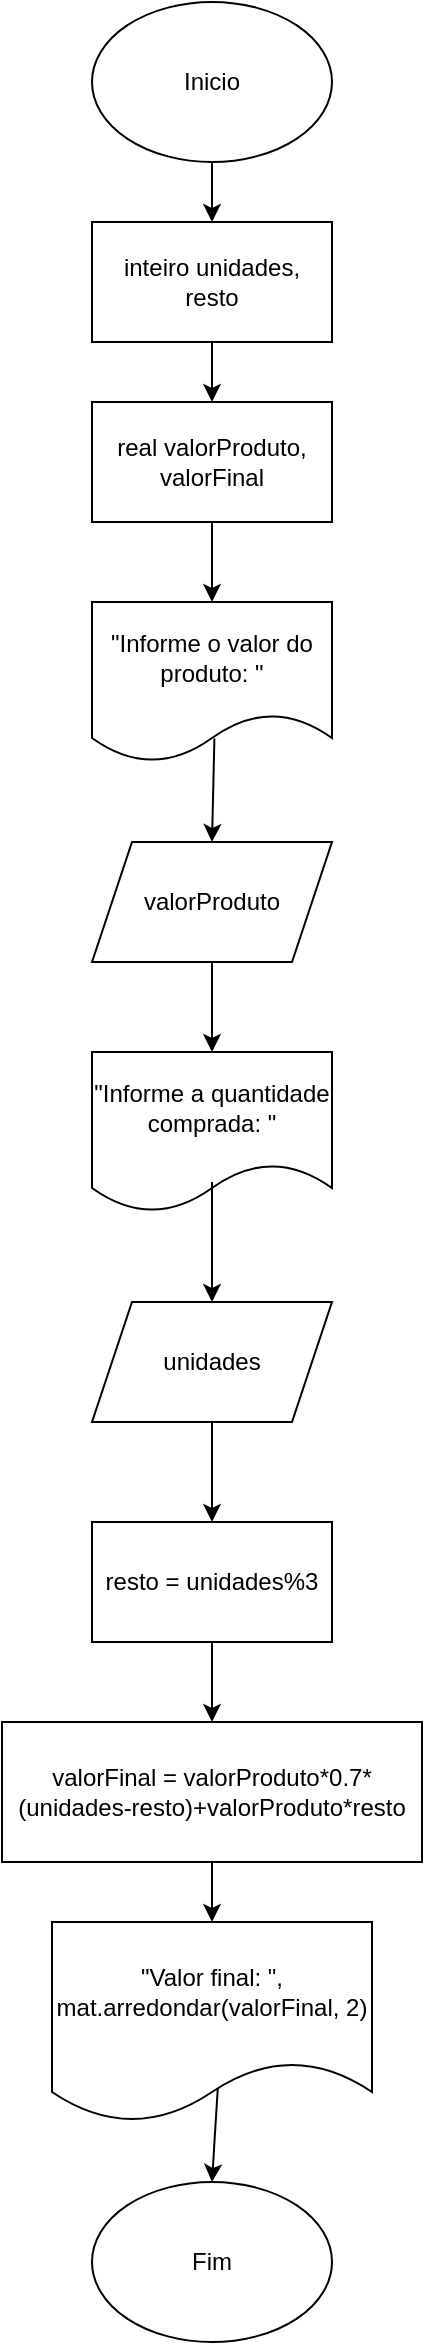 <mxfile version="26.2.3">
  <diagram name="Página-1" id="skfG2_JeAlcw0CzEeHMC">
    <mxGraphModel grid="1" page="1" gridSize="10" guides="1" tooltips="1" connect="1" arrows="1" fold="1" pageScale="1" pageWidth="827" pageHeight="1169" math="0" shadow="0">
      <root>
        <mxCell id="0" />
        <mxCell id="1" parent="0" />
        <mxCell id="cuOB4vPlwEDY6fEeqsV--1" value="Inicio" style="ellipse;whiteSpace=wrap;html=1;" vertex="1" parent="1">
          <mxGeometry x="340" y="20" width="120" height="80" as="geometry" />
        </mxCell>
        <mxCell id="cuOB4vPlwEDY6fEeqsV--2" value="Fim" style="ellipse;whiteSpace=wrap;html=1;" vertex="1" parent="1">
          <mxGeometry x="340" y="1110" width="120" height="80" as="geometry" />
        </mxCell>
        <mxCell id="cuOB4vPlwEDY6fEeqsV--3" value="inteiro unidades, resto" style="rounded=0;whiteSpace=wrap;html=1;" vertex="1" parent="1">
          <mxGeometry x="340" y="130" width="120" height="60" as="geometry" />
        </mxCell>
        <mxCell id="cuOB4vPlwEDY6fEeqsV--4" value="real valorProduto, valorFinal" style="rounded=0;whiteSpace=wrap;html=1;" vertex="1" parent="1">
          <mxGeometry x="340" y="220" width="120" height="60" as="geometry" />
        </mxCell>
        <mxCell id="cuOB4vPlwEDY6fEeqsV--5" value="&quot;Informe o valor do produto: &quot;" style="shape=document;whiteSpace=wrap;html=1;boundedLbl=1;" vertex="1" parent="1">
          <mxGeometry x="340" y="320" width="120" height="80" as="geometry" />
        </mxCell>
        <mxCell id="cuOB4vPlwEDY6fEeqsV--6" value="valorProduto" style="shape=parallelogram;perimeter=parallelogramPerimeter;whiteSpace=wrap;html=1;fixedSize=1;" vertex="1" parent="1">
          <mxGeometry x="340" y="440" width="120" height="60" as="geometry" />
        </mxCell>
        <mxCell id="cuOB4vPlwEDY6fEeqsV--7" value="&quot;Informe a quantidade comprada: &quot;" style="shape=document;whiteSpace=wrap;html=1;boundedLbl=1;" vertex="1" parent="1">
          <mxGeometry x="340" y="545" width="120" height="80" as="geometry" />
        </mxCell>
        <mxCell id="cuOB4vPlwEDY6fEeqsV--8" value="unidades" style="shape=parallelogram;perimeter=parallelogramPerimeter;whiteSpace=wrap;html=1;fixedSize=1;" vertex="1" parent="1">
          <mxGeometry x="340" y="670" width="120" height="60" as="geometry" />
        </mxCell>
        <mxCell id="cuOB4vPlwEDY6fEeqsV--9" value="resto = unidades%3" style="rounded=0;whiteSpace=wrap;html=1;" vertex="1" parent="1">
          <mxGeometry x="340" y="780" width="120" height="60" as="geometry" />
        </mxCell>
        <mxCell id="cuOB4vPlwEDY6fEeqsV--10" value="valorFinal = valorProduto*0.7*(unidades-resto)+valorProduto*resto" style="rounded=0;whiteSpace=wrap;html=1;" vertex="1" parent="1">
          <mxGeometry x="295" y="880" width="210" height="70" as="geometry" />
        </mxCell>
        <mxCell id="cuOB4vPlwEDY6fEeqsV--11" value="&quot;Valor final: &quot;, mat.arredondar(valorFinal, 2)" style="shape=document;whiteSpace=wrap;html=1;boundedLbl=1;" vertex="1" parent="1">
          <mxGeometry x="320" y="980" width="160" height="100" as="geometry" />
        </mxCell>
        <mxCell id="cuOB4vPlwEDY6fEeqsV--12" value="" style="endArrow=classic;html=1;rounded=0;exitX=0.5;exitY=1;exitDx=0;exitDy=0;entryX=0.5;entryY=0;entryDx=0;entryDy=0;" edge="1" parent="1" source="cuOB4vPlwEDY6fEeqsV--1" target="cuOB4vPlwEDY6fEeqsV--3">
          <mxGeometry width="50" height="50" relative="1" as="geometry">
            <mxPoint x="390" y="330" as="sourcePoint" />
            <mxPoint x="440" y="280" as="targetPoint" />
          </mxGeometry>
        </mxCell>
        <mxCell id="cuOB4vPlwEDY6fEeqsV--13" value="" style="endArrow=classic;html=1;rounded=0;exitX=0.5;exitY=1;exitDx=0;exitDy=0;" edge="1" parent="1" source="cuOB4vPlwEDY6fEeqsV--3" target="cuOB4vPlwEDY6fEeqsV--4">
          <mxGeometry width="50" height="50" relative="1" as="geometry">
            <mxPoint x="390" y="330" as="sourcePoint" />
            <mxPoint x="440" y="280" as="targetPoint" />
          </mxGeometry>
        </mxCell>
        <mxCell id="cuOB4vPlwEDY6fEeqsV--14" value="" style="endArrow=classic;html=1;rounded=0;exitX=0.5;exitY=1;exitDx=0;exitDy=0;entryX=0.5;entryY=0;entryDx=0;entryDy=0;" edge="1" parent="1" source="cuOB4vPlwEDY6fEeqsV--4" target="cuOB4vPlwEDY6fEeqsV--5">
          <mxGeometry width="50" height="50" relative="1" as="geometry">
            <mxPoint x="390" y="330" as="sourcePoint" />
            <mxPoint x="440" y="280" as="targetPoint" />
          </mxGeometry>
        </mxCell>
        <mxCell id="cuOB4vPlwEDY6fEeqsV--15" value="" style="endArrow=classic;html=1;rounded=0;entryX=0.5;entryY=0;entryDx=0;entryDy=0;exitX=0.51;exitY=0.853;exitDx=0;exitDy=0;exitPerimeter=0;" edge="1" parent="1" source="cuOB4vPlwEDY6fEeqsV--5" target="cuOB4vPlwEDY6fEeqsV--6">
          <mxGeometry width="50" height="50" relative="1" as="geometry">
            <mxPoint x="403" y="380" as="sourcePoint" />
            <mxPoint x="440" y="280" as="targetPoint" />
          </mxGeometry>
        </mxCell>
        <mxCell id="cuOB4vPlwEDY6fEeqsV--16" value="" style="endArrow=classic;html=1;rounded=0;exitX=0.5;exitY=1;exitDx=0;exitDy=0;entryX=0.5;entryY=0;entryDx=0;entryDy=0;" edge="1" parent="1" source="cuOB4vPlwEDY6fEeqsV--6" target="cuOB4vPlwEDY6fEeqsV--7">
          <mxGeometry width="50" height="50" relative="1" as="geometry">
            <mxPoint x="390" y="530" as="sourcePoint" />
            <mxPoint x="440" y="480" as="targetPoint" />
          </mxGeometry>
        </mxCell>
        <mxCell id="cuOB4vPlwEDY6fEeqsV--17" value="" style="endArrow=classic;html=1;rounded=0;entryX=0.5;entryY=0;entryDx=0;entryDy=0;" edge="1" parent="1" target="cuOB4vPlwEDY6fEeqsV--8">
          <mxGeometry width="50" height="50" relative="1" as="geometry">
            <mxPoint x="400" y="610" as="sourcePoint" />
            <mxPoint x="440" y="680" as="targetPoint" />
          </mxGeometry>
        </mxCell>
        <mxCell id="cuOB4vPlwEDY6fEeqsV--18" value="" style="endArrow=classic;html=1;rounded=0;entryX=0.5;entryY=0;entryDx=0;entryDy=0;exitX=0.5;exitY=1;exitDx=0;exitDy=0;" edge="1" parent="1" source="cuOB4vPlwEDY6fEeqsV--8" target="cuOB4vPlwEDY6fEeqsV--9">
          <mxGeometry width="50" height="50" relative="1" as="geometry">
            <mxPoint x="390" y="730" as="sourcePoint" />
            <mxPoint x="440" y="680" as="targetPoint" />
          </mxGeometry>
        </mxCell>
        <mxCell id="cuOB4vPlwEDY6fEeqsV--19" value="" style="endArrow=classic;html=1;rounded=0;exitX=0.5;exitY=1;exitDx=0;exitDy=0;entryX=0.5;entryY=0;entryDx=0;entryDy=0;" edge="1" parent="1" source="cuOB4vPlwEDY6fEeqsV--9" target="cuOB4vPlwEDY6fEeqsV--10">
          <mxGeometry width="50" height="50" relative="1" as="geometry">
            <mxPoint x="390" y="730" as="sourcePoint" />
            <mxPoint x="440" y="680" as="targetPoint" />
          </mxGeometry>
        </mxCell>
        <mxCell id="cuOB4vPlwEDY6fEeqsV--20" value="" style="endArrow=classic;html=1;rounded=0;exitX=0.5;exitY=1;exitDx=0;exitDy=0;entryX=0.5;entryY=0;entryDx=0;entryDy=0;" edge="1" parent="1" source="cuOB4vPlwEDY6fEeqsV--10" target="cuOB4vPlwEDY6fEeqsV--11">
          <mxGeometry width="50" height="50" relative="1" as="geometry">
            <mxPoint x="390" y="930" as="sourcePoint" />
            <mxPoint x="440" y="880" as="targetPoint" />
          </mxGeometry>
        </mxCell>
        <mxCell id="cuOB4vPlwEDY6fEeqsV--21" value="" style="endArrow=classic;html=1;rounded=0;exitX=0.518;exitY=0.834;exitDx=0;exitDy=0;exitPerimeter=0;entryX=0.5;entryY=0;entryDx=0;entryDy=0;" edge="1" parent="1" source="cuOB4vPlwEDY6fEeqsV--11" target="cuOB4vPlwEDY6fEeqsV--2">
          <mxGeometry width="50" height="50" relative="1" as="geometry">
            <mxPoint x="390" y="930" as="sourcePoint" />
            <mxPoint x="440" y="880" as="targetPoint" />
          </mxGeometry>
        </mxCell>
      </root>
    </mxGraphModel>
  </diagram>
</mxfile>
